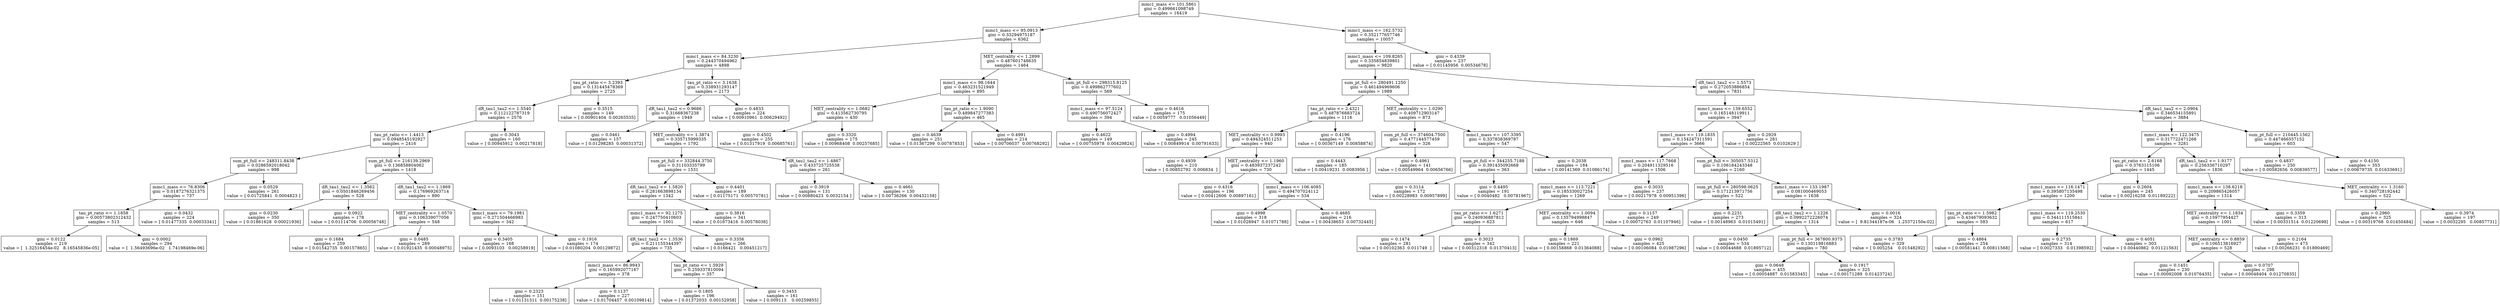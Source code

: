 digraph Tree {
0 [label="mmc1_mass <= 101.5861\ngini = 0.499661098749\nsamples = 16419", shape="box"] ;
1 [label="mmc1_mass <= 95.0913\ngini = 0.33294975187\nsamples = 6362", shape="box"] ;
0 -> 1 ;
2 [label="mmc1_mass <= 84.3230\ngini = 0.244370494962\nsamples = 4898", shape="box"] ;
1 -> 2 ;
3 [label="tau_pt_ratio <= 3.2393\ngini = 0.131445478369\nsamples = 2725", shape="box"] ;
2 -> 3 ;
4 [label="dR_tau1_tau2 <= 1.5540\ngini = 0.112122787319\nsamples = 2576", shape="box"] ;
3 -> 4 ;
5 [label="tau_pt_ratio <= 1.4413\ngini = 0.0948545192927\nsamples = 2416", shape="box"] ;
4 -> 5 ;
6 [label="sum_pt_full <= 248311.8438\ngini = 0.0286592018042\nsamples = 998", shape="box"] ;
5 -> 6 ;
7 [label="mmc1_mass <= 76.8306\ngini = 0.0187276321375\nsamples = 737", shape="box"] ;
6 -> 7 ;
8 [label="tau_pt_ratio <= 1.1858\ngini = 0.00573802312432\nsamples = 513", shape="box"] ;
7 -> 8 ;
9 [label="gini = 0.0122\nsamples = 219\nvalue = [  1.32516454e-02   8.16545836e-05]", shape="box"] ;
8 -> 9 ;
10 [label="gini = 0.0002\nsamples = 294\nvalue = [  1.56493696e-02   1.74198469e-06]", shape="box"] ;
8 -> 10 ;
11 [label="gini = 0.0432\nsamples = 224\nvalue = [ 0.01477335  0.00033341]", shape="box"] ;
7 -> 11 ;
12 [label="gini = 0.0529\nsamples = 261\nvalue = [ 0.01725841  0.0004823 ]", shape="box"] ;
6 -> 12 ;
13 [label="sum_pt_full <= 216139.2969\ngini = 0.136858804062\nsamples = 1418", shape="box"] ;
5 -> 13 ;
14 [label="dR_tau1_tau2 <= 1.3562\ngini = 0.0501846269456\nsamples = 528", shape="box"] ;
13 -> 14 ;
15 [label="gini = 0.0230\nsamples = 350\nvalue = [ 0.01861628  0.00021936]", shape="box"] ;
14 -> 15 ;
16 [label="gini = 0.0922\nsamples = 178\nvalue = [ 0.01114706  0.00056748]", shape="box"] ;
14 -> 16 ;
17 [label="dR_tau1_tau2 <= 1.1869\ngini = 0.176969263714\nsamples = 890", shape="box"] ;
13 -> 17 ;
18 [label="MET_centrality <= 1.0570\ngini = 0.106339077056\nsamples = 548", shape="box"] ;
17 -> 18 ;
19 [label="gini = 0.1684\nsamples = 259\nvalue = [ 0.01542735  0.00157865]", shape="box"] ;
18 -> 19 ;
20 [label="gini = 0.0485\nsamples = 289\nvalue = [ 0.01921435  0.00048975]", shape="box"] ;
18 -> 20 ;
21 [label="mmc1_mass <= 79.1981\ngini = 0.271504466983\nsamples = 342", shape="box"] ;
17 -> 21 ;
22 [label="gini = 0.3405\nsamples = 168\nvalue = [ 0.0093103   0.00258919]", shape="box"] ;
21 -> 22 ;
23 [label="gini = 0.1916\nsamples = 174\nvalue = [ 0.01080204  0.00129872]", shape="box"] ;
21 -> 23 ;
24 [label="gini = 0.3043\nsamples = 160\nvalue = [ 0.00945912  0.00217818]", shape="box"] ;
4 -> 24 ;
25 [label="gini = 0.3515\nsamples = 149\nvalue = [ 0.00901404  0.00265535]", shape="box"] ;
3 -> 25 ;
26 [label="tau_pt_ratio <= 3.1638\ngini = 0.338931293147\nsamples = 2173", shape="box"] ;
2 -> 26 ;
27 [label="dR_tau1_tau2 <= 0.9686\ngini = 0.31668367238\nsamples = 1949", shape="box"] ;
26 -> 27 ;
28 [label="gini = 0.0461\nsamples = 157\nvalue = [ 0.01298285  0.00031372]", shape="box"] ;
27 -> 28 ;
29 [label="MET_centrality <= 1.3874\ngini = 0.335715999335\nsamples = 1792", shape="box"] ;
27 -> 29 ;
30 [label="sum_pt_full <= 332844.3750\ngini = 0.31103335799\nsamples = 1531", shape="box"] ;
29 -> 30 ;
31 [label="dR_tau1_tau2 <= 1.5820\ngini = 0.281663898134\nsamples = 1342", shape="box"] ;
30 -> 31 ;
32 [label="mmc1_mass <= 92.1275\ngini = 0.247750410603\nsamples = 1001", shape="box"] ;
31 -> 32 ;
33 [label="dR_tau1_tau2 <= 1.3536\ngini = 0.211155344397\nsamples = 735", shape="box"] ;
32 -> 33 ;
34 [label="mmc1_mass <= 86.9943\ngini = 0.165992077167\nsamples = 378", shape="box"] ;
33 -> 34 ;
35 [label="gini = 0.2323\nsamples = 151\nvalue = [ 0.01131311  0.00175238]", shape="box"] ;
34 -> 35 ;
36 [label="gini = 0.1137\nsamples = 227\nvalue = [ 0.01704457  0.00109814]", shape="box"] ;
34 -> 36 ;
37 [label="tau_pt_ratio <= 1.5929\ngini = 0.259337810094\nsamples = 357", shape="box"] ;
33 -> 37 ;
38 [label="gini = 0.1805\nsamples = 196\nvalue = [ 0.01372033  0.00152958]", shape="box"] ;
37 -> 38 ;
39 [label="gini = 0.3453\nsamples = 161\nvalue = [ 0.009113    0.00259855]", shape="box"] ;
37 -> 39 ;
40 [label="gini = 0.3356\nsamples = 266\nvalue = [ 0.0166421   0.00451217]", shape="box"] ;
32 -> 40 ;
41 [label="gini = 0.3816\nsamples = 341\nvalue = [ 0.01673416  0.00578038]", shape="box"] ;
31 -> 41 ;
42 [label="gini = 0.4401\nsamples = 189\nvalue = [ 0.01175171  0.00570781]", shape="box"] ;
30 -> 42 ;
43 [label="dR_tau1_tau2 <= 1.4867\ngini = 0.433725725538\nsamples = 261", shape="box"] ;
29 -> 43 ;
44 [label="gini = 0.3919\nsamples = 131\nvalue = [ 0.00880423  0.0032154 ]", shape="box"] ;
43 -> 44 ;
45 [label="gini = 0.4661\nsamples = 130\nvalue = [ 0.00736266  0.00432158]", shape="box"] ;
43 -> 45 ;
46 [label="gini = 0.4833\nsamples = 224\nvalue = [ 0.00910961  0.00629492]", shape="box"] ;
26 -> 46 ;
47 [label="MET_centrality <= 1.2899\ngini = 0.487601748635\nsamples = 1464", shape="box"] ;
1 -> 47 ;
48 [label="mmc1_mass <= 98.1644\ngini = 0.463231521949\nsamples = 895", shape="box"] ;
47 -> 48 ;
49 [label="MET_centrality <= 1.0682\ngini = 0.413562730795\nsamples = 430", shape="box"] ;
48 -> 49 ;
50 [label="gini = 0.4502\nsamples = 255\nvalue = [ 0.01317919  0.00685761]", shape="box"] ;
49 -> 50 ;
51 [label="gini = 0.3320\nsamples = 175\nvalue = [ 0.00968408  0.00257685]", shape="box"] ;
49 -> 51 ;
52 [label="tau_pt_ratio <= 1.9090\ngini = 0.489847277383\nsamples = 465", shape="box"] ;
48 -> 52 ;
53 [label="gini = 0.4639\nsamples = 251\nvalue = [ 0.01367299  0.00787853]", shape="box"] ;
52 -> 53 ;
54 [label="gini = 0.4991\nsamples = 214\nvalue = [ 0.00706037  0.00768292]", shape="box"] ;
52 -> 54 ;
55 [label="sum_pt_full <= 298315.8125\ngini = 0.499862777602\nsamples = 569", shape="box"] ;
47 -> 55 ;
56 [label="mmc1_mass <= 97.5124\ngini = 0.490756072427\nsamples = 394", shape="box"] ;
55 -> 56 ;
57 [label="gini = 0.4622\nsamples = 149\nvalue = [ 0.00755978  0.00429824]", shape="box"] ;
56 -> 57 ;
58 [label="gini = 0.4994\nsamples = 245\nvalue = [ 0.00849914  0.00791633]", shape="box"] ;
56 -> 58 ;
59 [label="gini = 0.4616\nsamples = 175\nvalue = [ 0.0059777   0.01056449]", shape="box"] ;
55 -> 59 ;
60 [label="mmc1_mass <= 162.5732\ngini = 0.352177657746\nsamples = 10057", shape="box"] ;
0 -> 60 ;
61 [label="mmc1_mass <= 109.8265\ngini = 0.335854839801\nsamples = 9820", shape="box"] ;
60 -> 61 ;
62 [label="sum_pt_full <= 280491.1250\ngini = 0.461494969606\nsamples = 1989", shape="box"] ;
61 -> 62 ;
63 [label="tau_pt_ratio <= 2.4321\ngini = 0.487876883724\nsamples = 1116", shape="box"] ;
62 -> 63 ;
64 [label="MET_centrality <= 0.9993\ngini = 0.494324511253\nsamples = 940", shape="box"] ;
63 -> 64 ;
65 [label="gini = 0.4939\nsamples = 210\nvalue = [ 0.00852792  0.006834  ]", shape="box"] ;
64 -> 65 ;
66 [label="MET_centrality <= 1.1960\ngini = 0.483937237242\nsamples = 730", shape="box"] ;
64 -> 66 ;
67 [label="gini = 0.4316\nsamples = 196\nvalue = [ 0.00412606  0.00897161]", shape="box"] ;
66 -> 67 ;
68 [label="mmc1_mass <= 106.4085\ngini = 0.494707024112\nsamples = 534", shape="box"] ;
66 -> 68 ;
69 [label="gini = 0.4998\nsamples = 318\nvalue = [ 0.01028947  0.01071788]", shape="box"] ;
68 -> 69 ;
70 [label="gini = 0.4685\nsamples = 216\nvalue = [ 0.00438653  0.00732445]", shape="box"] ;
68 -> 70 ;
71 [label="gini = 0.4196\nsamples = 176\nvalue = [ 0.00367149  0.00858874]", shape="box"] ;
63 -> 71 ;
72 [label="MET_centrality <= 1.0290\ngini = 0.409712903147\nsamples = 873", shape="box"] ;
62 -> 72 ;
73 [label="sum_pt_full <= 374604.7500\ngini = 0.477144577459\nsamples = 326", shape="box"] ;
72 -> 73 ;
74 [label="gini = 0.4443\nsamples = 185\nvalue = [ 0.00419231  0.0083956 ]", shape="box"] ;
73 -> 74 ;
75 [label="gini = 0.4961\nsamples = 141\nvalue = [ 0.00549964  0.00656766]", shape="box"] ;
73 -> 75 ;
76 [label="mmc1_mass <= 107.3395\ngini = 0.337838369787\nsamples = 547", shape="box"] ;
72 -> 76 ;
77 [label="sum_pt_full <= 344255.7188\ngini = 0.391435092668\nsamples = 363", shape="box"] ;
76 -> 77 ;
78 [label="gini = 0.3114\nsamples = 172\nvalue = [ 0.00228983  0.00957899]", shape="box"] ;
77 -> 78 ;
79 [label="gini = 0.4495\nsamples = 191\nvalue = [ 0.0040482   0.00781967]", shape="box"] ;
77 -> 79 ;
80 [label="gini = 0.2038\nsamples = 184\nvalue = [ 0.00141369  0.01086174]", shape="box"] ;
76 -> 80 ;
81 [label="dR_tau1_tau2 <= 1.5573\ngini = 0.272053886854\nsamples = 7831", shape="box"] ;
61 -> 81 ;
82 [label="mmc1_mass <= 139.6552\ngini = 0.165148119911\nsamples = 3947", shape="box"] ;
81 -> 82 ;
83 [label="mmc1_mass <= 119.1835\ngini = 0.154247311591\nsamples = 3666", shape="box"] ;
82 -> 83 ;
84 [label="mmc1_mass <= 117.7668\ngini = 0.204911329516\nsamples = 1506", shape="box"] ;
83 -> 84 ;
85 [label="mmc1_mass <= 113.7221\ngini = 0.185330027254\nsamples = 1269", shape="box"] ;
84 -> 85 ;
86 [label="tau_pt_ratio <= 1.6271\ngini = 0.240936887812\nsamples = 623", shape="box"] ;
85 -> 86 ;
87 [label="gini = 0.1474\nsamples = 281\nvalue = [ 0.00102363  0.011749  ]", shape="box"] ;
86 -> 87 ;
88 [label="gini = 0.3023\nsamples = 342\nvalue = [ 0.00312318  0.01370413]", shape="box"] ;
86 -> 88 ;
89 [label="MET_centrality <= 1.0094\ngini = 0.135794998847\nsamples = 646", shape="box"] ;
85 -> 89 ;
90 [label="gini = 0.1869\nsamples = 221\nvalue = [ 0.00158868  0.01364088]", shape="box"] ;
89 -> 90 ;
91 [label="gini = 0.0962\nsamples = 425\nvalue = [ 0.00106084  0.01987296]", shape="box"] ;
89 -> 91 ;
92 [label="gini = 0.3033\nsamples = 237\nvalue = [ 0.00217978  0.00951396]", shape="box"] ;
84 -> 92 ;
93 [label="sum_pt_full <= 305057.5312\ngini = 0.106184243348\nsamples = 2160", shape="box"] ;
83 -> 93 ;
94 [label="sum_pt_full <= 280598.0625\ngini = 0.171213971756\nsamples = 522", shape="box"] ;
93 -> 94 ;
95 [label="gini = 0.1157\nsamples = 249\nvalue = [ 0.00072763  0.01107946]", shape="box"] ;
94 -> 95 ;
96 [label="gini = 0.2231\nsamples = 273\nvalue = [ 0.00148963  0.01015491]", shape="box"] ;
94 -> 96 ;
97 [label="mmc1_mass <= 133.1987\ngini = 0.081000469053\nsamples = 1638", shape="box"] ;
93 -> 97 ;
98 [label="dR_tau1_tau2 <= 1.1226\ngini = 0.0992272226074\nsamples = 1314", shape="box"] ;
97 -> 98 ;
99 [label="gini = 0.0450\nsamples = 534\nvalue = [ 0.00044688  0.01895712]", shape="box"] ;
98 -> 99 ;
100 [label="sum_pt_full <= 367800.9375\ngini = 0.130119816883\nsamples = 780", shape="box"] ;
98 -> 100 ;
101 [label="gini = 0.0648\nsamples = 455\nvalue = [ 0.00054887  0.01583345]", shape="box"] ;
100 -> 101 ;
102 [label="gini = 0.1917\nsamples = 325\nvalue = [ 0.00171289  0.01423724]", shape="box"] ;
100 -> 102 ;
103 [label="gini = 0.0016\nsamples = 324\nvalue = [  9.81344187e-06   1.25372150e-02]", shape="box"] ;
97 -> 103 ;
104 [label="gini = 0.2929\nsamples = 281\nvalue = [ 0.00222565  0.0102629 ]", shape="box"] ;
82 -> 104 ;
105 [label="dR_tau1_tau2 <= 2.0904\ngini = 0.346534155891\nsamples = 3884", shape="box"] ;
81 -> 105 ;
106 [label="mmc1_mass <= 122.3475\ngini = 0.317722471268\nsamples = 3281", shape="box"] ;
105 -> 106 ;
107 [label="tau_pt_ratio <= 2.6168\ngini = 0.3763115106\nsamples = 1445", shape="box"] ;
106 -> 107 ;
108 [label="mmc1_mass <= 116.1471\ngini = 0.395807135498\nsamples = 1200", shape="box"] ;
107 -> 108 ;
109 [label="tau_pt_ratio <= 1.5982\ngini = 0.434679093632\nsamples = 583", shape="box"] ;
108 -> 109 ;
110 [label="gini = 0.3783\nsamples = 329\nvalue = [ 0.005254    0.01548292]", shape="box"] ;
109 -> 110 ;
111 [label="gini = 0.4864\nsamples = 254\nvalue = [ 0.00581441  0.00811568]", shape="box"] ;
109 -> 111 ;
112 [label="mmc1_mass <= 119.2530\ngini = 0.344111515841\nsamples = 617", shape="box"] ;
108 -> 112 ;
113 [label="gini = 0.2735\nsamples = 314\nvalue = [ 0.0027333   0.01398592]", shape="box"] ;
112 -> 113 ;
114 [label="gini = 0.4051\nsamples = 303\nvalue = [ 0.00440862  0.01121563]", shape="box"] ;
112 -> 114 ;
115 [label="gini = 0.2604\nsamples = 245\nvalue = [ 0.00216258  0.01189222]", shape="box"] ;
107 -> 115 ;
116 [label="dR_tau1_tau2 <= 1.9177\ngini = 0.256336710297\nsamples = 1836", shape="box"] ;
106 -> 116 ;
117 [label="mmc1_mass <= 138.6218\ngini = 0.209865426057\nsamples = 1314", shape="box"] ;
116 -> 117 ;
118 [label="MET_centrality <= 1.1834\ngini = 0.15977954427\nsamples = 1001", shape="box"] ;
117 -> 118 ;
119 [label="MET_centrality <= 0.8859\ngini = 0.106513816927\nsamples = 528", shape="box"] ;
118 -> 119 ;
120 [label="gini = 0.1451\nsamples = 230\nvalue = [ 0.00092008  0.01076435]", shape="box"] ;
119 -> 120 ;
121 [label="gini = 0.0707\nsamples = 298\nvalue = [ 0.00048404  0.01270835]", shape="box"] ;
119 -> 121 ;
122 [label="gini = 0.2164\nsamples = 473\nvalue = [ 0.00266231  0.01890469]", shape="box"] ;
118 -> 122 ;
123 [label="gini = 0.3359\nsamples = 313\nvalue = [ 0.00331514  0.01220698]", shape="box"] ;
117 -> 123 ;
124 [label="MET_centrality <= 1.3160\ngini = 0.340728192442\nsamples = 522", shape="box"] ;
116 -> 124 ;
125 [label="gini = 0.2960\nsamples = 325\nvalue = [ 0.00319768  0.01450484]", shape="box"] ;
124 -> 125 ;
126 [label="gini = 0.3974\nsamples = 197\nvalue = [ 0.0032295   0.00857731]", shape="box"] ;
124 -> 126 ;
127 [label="sum_pt_full <= 210445.1562\ngini = 0.447466557152\nsamples = 603", shape="box"] ;
105 -> 127 ;
128 [label="gini = 0.4837\nsamples = 250\nvalue = [ 0.00582656  0.00839577]", shape="box"] ;
127 -> 128 ;
129 [label="gini = 0.4150\nsamples = 353\nvalue = [ 0.00679735  0.01633691]", shape="box"] ;
127 -> 129 ;
130 [label="gini = 0.4339\nsamples = 237\nvalue = [ 0.01145956  0.00534678]", shape="box"] ;
60 -> 130 ;
}